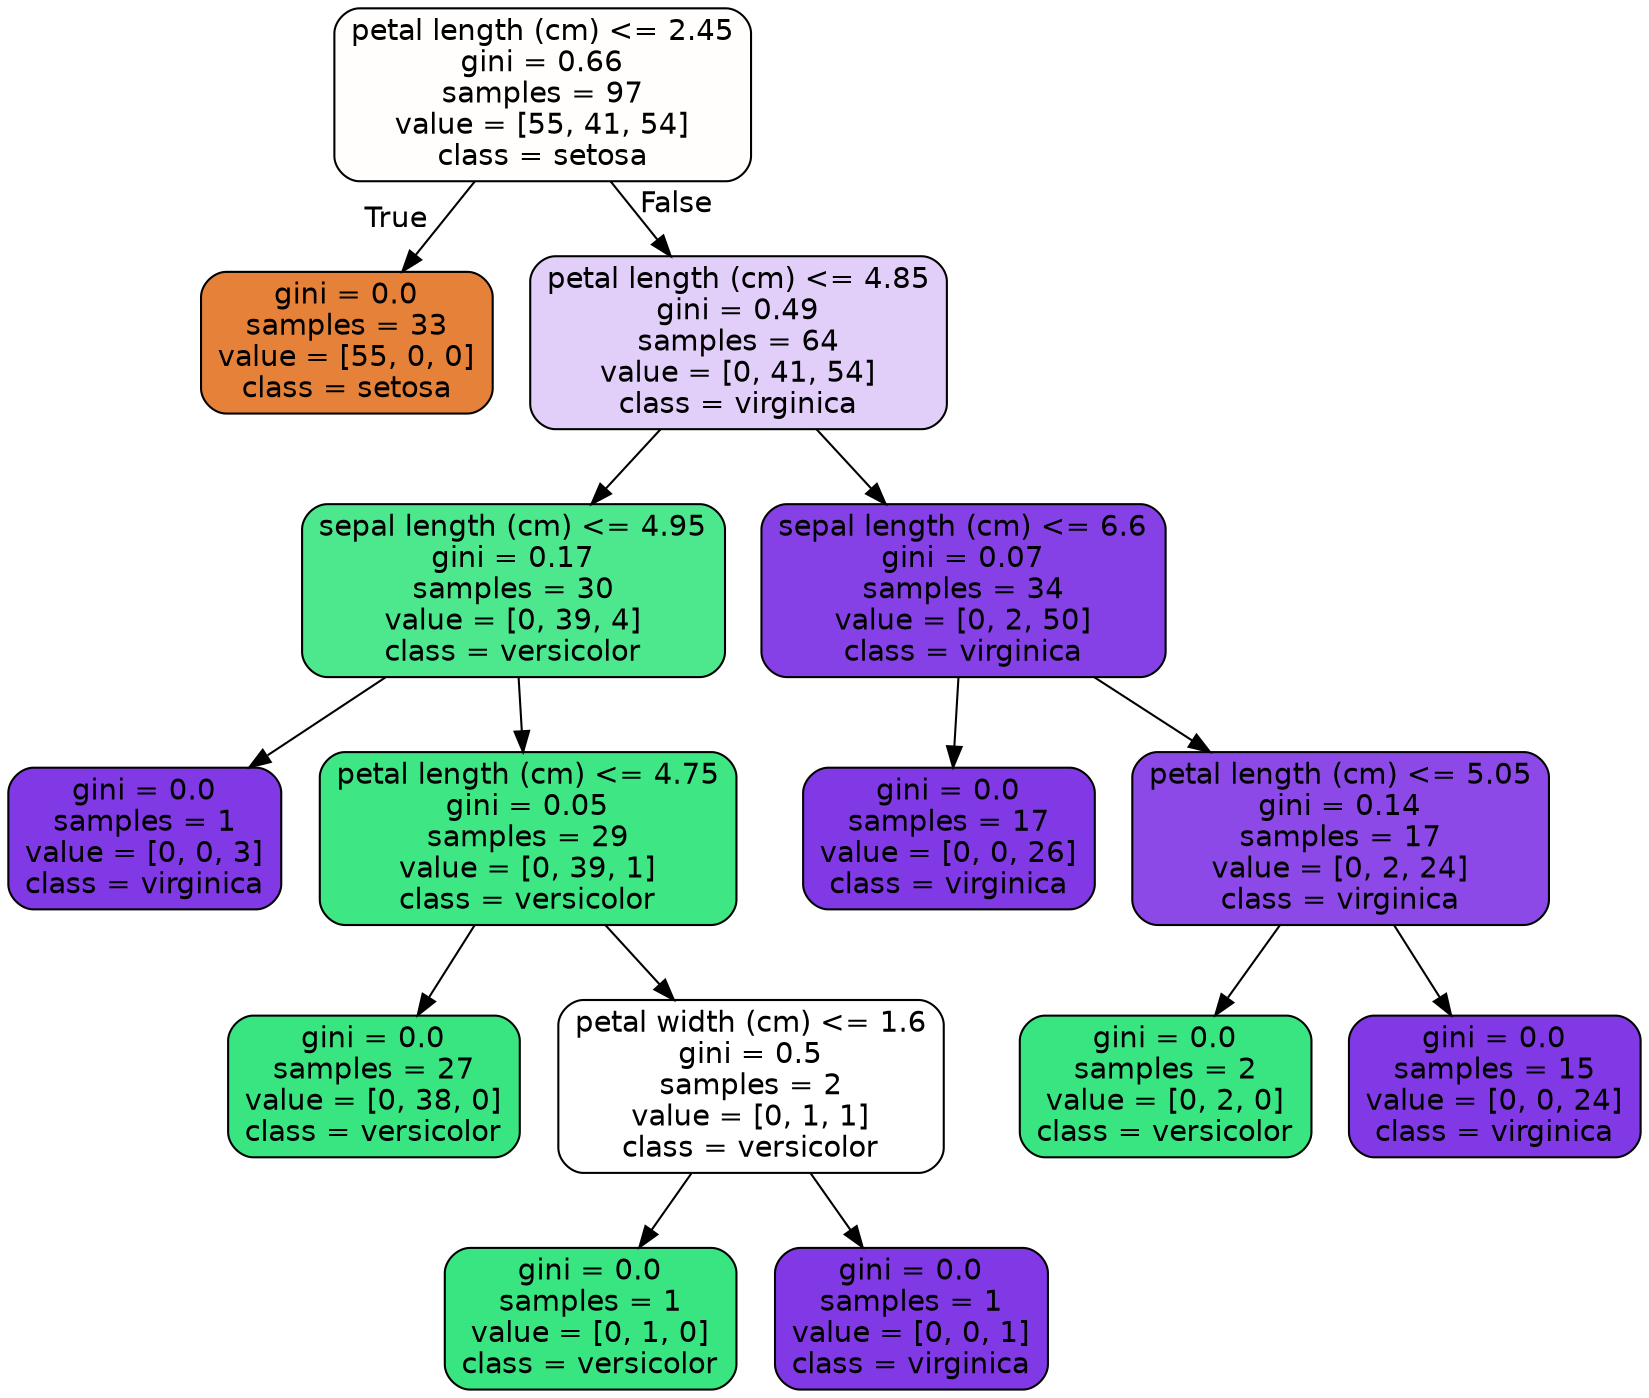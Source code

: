 digraph Tree {
node [shape=box, style="filled, rounded", color="black", fontname=helvetica] ;
edge [fontname=helvetica] ;
0 [label="petal length (cm) <= 2.45\ngini = 0.66\nsamples = 97\nvalue = [55, 41, 54]\nclass = setosa", fillcolor="#fffefd"] ;
1 [label="gini = 0.0\nsamples = 33\nvalue = [55, 0, 0]\nclass = setosa", fillcolor="#e58139"] ;
0 -> 1 [labeldistance=2.5, labelangle=45, headlabel="True"] ;
2 [label="petal length (cm) <= 4.85\ngini = 0.49\nsamples = 64\nvalue = [0, 41, 54]\nclass = virginica", fillcolor="#e1cff9"] ;
0 -> 2 [labeldistance=2.5, labelangle=-45, headlabel="False"] ;
3 [label="sepal length (cm) <= 4.95\ngini = 0.17\nsamples = 30\nvalue = [0, 39, 4]\nclass = versicolor", fillcolor="#4de88e"] ;
2 -> 3 ;
4 [label="gini = 0.0\nsamples = 1\nvalue = [0, 0, 3]\nclass = virginica", fillcolor="#8139e5"] ;
3 -> 4 ;
5 [label="petal length (cm) <= 4.75\ngini = 0.05\nsamples = 29\nvalue = [0, 39, 1]\nclass = versicolor", fillcolor="#3ee684"] ;
3 -> 5 ;
6 [label="gini = 0.0\nsamples = 27\nvalue = [0, 38, 0]\nclass = versicolor", fillcolor="#39e581"] ;
5 -> 6 ;
7 [label="petal width (cm) <= 1.6\ngini = 0.5\nsamples = 2\nvalue = [0, 1, 1]\nclass = versicolor", fillcolor="#ffffff"] ;
5 -> 7 ;
8 [label="gini = 0.0\nsamples = 1\nvalue = [0, 1, 0]\nclass = versicolor", fillcolor="#39e581"] ;
7 -> 8 ;
9 [label="gini = 0.0\nsamples = 1\nvalue = [0, 0, 1]\nclass = virginica", fillcolor="#8139e5"] ;
7 -> 9 ;
10 [label="sepal length (cm) <= 6.6\ngini = 0.07\nsamples = 34\nvalue = [0, 2, 50]\nclass = virginica", fillcolor="#8641e6"] ;
2 -> 10 ;
11 [label="gini = 0.0\nsamples = 17\nvalue = [0, 0, 26]\nclass = virginica", fillcolor="#8139e5"] ;
10 -> 11 ;
12 [label="petal length (cm) <= 5.05\ngini = 0.14\nsamples = 17\nvalue = [0, 2, 24]\nclass = virginica", fillcolor="#8c49e7"] ;
10 -> 12 ;
13 [label="gini = 0.0\nsamples = 2\nvalue = [0, 2, 0]\nclass = versicolor", fillcolor="#39e581"] ;
12 -> 13 ;
14 [label="gini = 0.0\nsamples = 15\nvalue = [0, 0, 24]\nclass = virginica", fillcolor="#8139e5"] ;
12 -> 14 ;
}